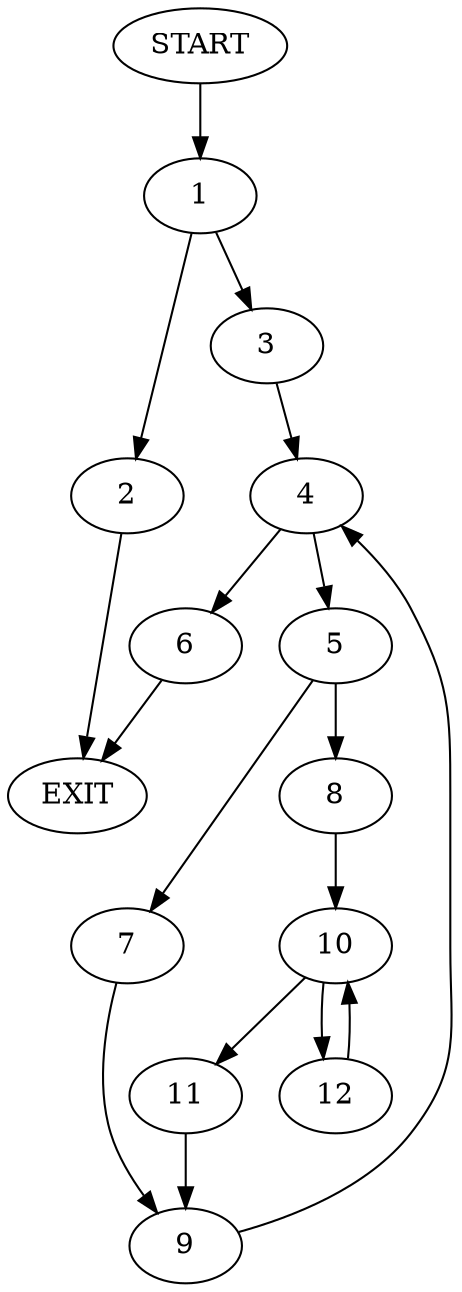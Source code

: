 digraph {
0 [label="START"]
13 [label="EXIT"]
0 -> 1
1 -> 2
1 -> 3
3 -> 4
2 -> 13
4 -> 5
4 -> 6
6 -> 13
5 -> 7
5 -> 8
7 -> 9
8 -> 10
10 -> 11
10 -> 12
11 -> 9
12 -> 10
9 -> 4
}
